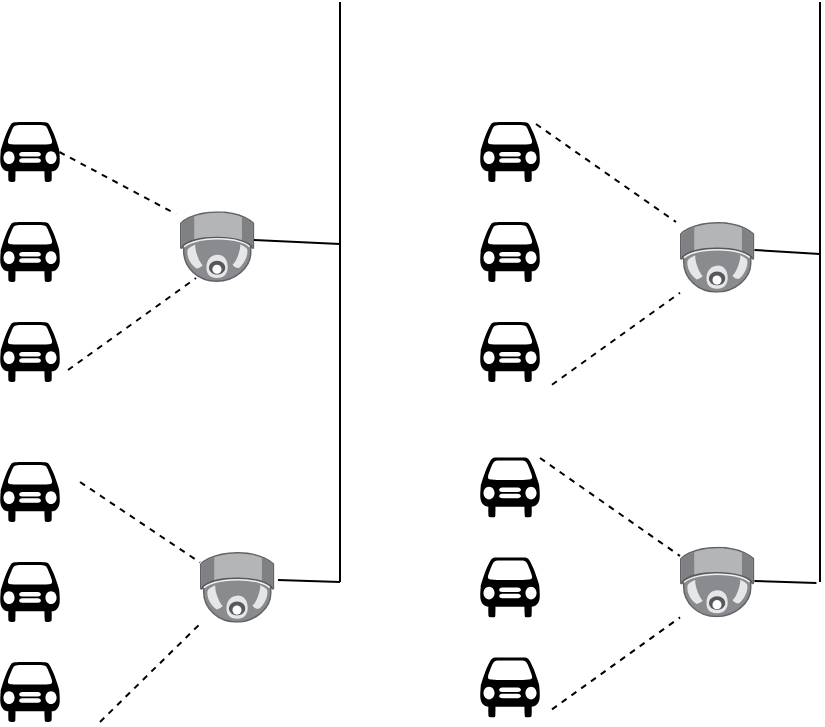 <mxfile version="12.4.7" type="github">
  <diagram id="KwFTp9fFm2Xt5mEWfxE7" name="Page-1">
    <mxGraphModel dx="1186" dy="686" grid="1" gridSize="10" guides="1" tooltips="1" connect="1" arrows="1" fold="1" page="1" pageScale="1" pageWidth="827" pageHeight="1169" math="0" shadow="0">
      <root>
        <mxCell id="0"/>
        <mxCell id="1" parent="0"/>
        <mxCell id="paRlOG0CRKlZnRFR_CuY-1" value="" style="shape=mxgraph.signs.transportation.car_1;html=1;fillColor=#000000;strokeColor=none;verticalLabelPosition=bottom;verticalAlign=top;align=center;" vertex="1" parent="1">
          <mxGeometry x="110" y="560" width="30" height="30" as="geometry"/>
        </mxCell>
        <mxCell id="paRlOG0CRKlZnRFR_CuY-2" value="" style="shape=mxgraph.signs.transportation.car_1;html=1;fillColor=#000000;strokeColor=none;verticalLabelPosition=bottom;verticalAlign=top;align=center;" vertex="1" parent="1">
          <mxGeometry x="110" y="510" width="30" height="30" as="geometry"/>
        </mxCell>
        <mxCell id="paRlOG0CRKlZnRFR_CuY-3" value="" style="shape=mxgraph.signs.transportation.car_1;html=1;fillColor=#000000;strokeColor=none;verticalLabelPosition=bottom;verticalAlign=top;align=center;" vertex="1" parent="1">
          <mxGeometry x="110" y="460" width="30" height="30" as="geometry"/>
        </mxCell>
        <mxCell id="paRlOG0CRKlZnRFR_CuY-5" value="" style="points=[];aspect=fixed;html=1;align=center;shadow=0;dashed=0;image;image=img/lib/allied_telesis/security/Surveillance_Camera_Ceiling.svg;" vertex="1" parent="1">
          <mxGeometry x="210" y="505" width="37.2" height="35.4" as="geometry"/>
        </mxCell>
        <mxCell id="paRlOG0CRKlZnRFR_CuY-6" value="" style="shape=mxgraph.signs.transportation.car_1;html=1;fillColor=#000000;strokeColor=none;verticalLabelPosition=bottom;verticalAlign=top;align=center;" vertex="1" parent="1">
          <mxGeometry x="110" y="390" width="30" height="30" as="geometry"/>
        </mxCell>
        <mxCell id="paRlOG0CRKlZnRFR_CuY-7" value="" style="shape=mxgraph.signs.transportation.car_1;html=1;fillColor=#000000;strokeColor=none;verticalLabelPosition=bottom;verticalAlign=top;align=center;" vertex="1" parent="1">
          <mxGeometry x="110" y="340" width="30" height="30" as="geometry"/>
        </mxCell>
        <mxCell id="paRlOG0CRKlZnRFR_CuY-8" value="" style="shape=mxgraph.signs.transportation.car_1;html=1;fillColor=#000000;strokeColor=none;verticalLabelPosition=bottom;verticalAlign=top;align=center;" vertex="1" parent="1">
          <mxGeometry x="110" y="290" width="30" height="30" as="geometry"/>
        </mxCell>
        <mxCell id="paRlOG0CRKlZnRFR_CuY-9" value="" style="shape=mxgraph.signs.transportation.car_1;html=1;fillColor=#000000;strokeColor=none;verticalLabelPosition=bottom;verticalAlign=top;align=center;" vertex="1" parent="1">
          <mxGeometry x="350" y="557.7" width="30" height="30" as="geometry"/>
        </mxCell>
        <mxCell id="paRlOG0CRKlZnRFR_CuY-10" value="" style="shape=mxgraph.signs.transportation.car_1;html=1;fillColor=#000000;strokeColor=none;verticalLabelPosition=bottom;verticalAlign=top;align=center;" vertex="1" parent="1">
          <mxGeometry x="350" y="507.7" width="30" height="30" as="geometry"/>
        </mxCell>
        <mxCell id="paRlOG0CRKlZnRFR_CuY-11" value="" style="shape=mxgraph.signs.transportation.car_1;html=1;fillColor=#000000;strokeColor=none;verticalLabelPosition=bottom;verticalAlign=top;align=center;" vertex="1" parent="1">
          <mxGeometry x="350" y="457.7" width="30" height="30" as="geometry"/>
        </mxCell>
        <mxCell id="paRlOG0CRKlZnRFR_CuY-12" value="" style="shape=mxgraph.signs.transportation.car_1;html=1;fillColor=#000000;strokeColor=none;verticalLabelPosition=bottom;verticalAlign=top;align=center;" vertex="1" parent="1">
          <mxGeometry x="350" y="390" width="30" height="30" as="geometry"/>
        </mxCell>
        <mxCell id="paRlOG0CRKlZnRFR_CuY-13" value="" style="shape=mxgraph.signs.transportation.car_1;html=1;fillColor=#000000;strokeColor=none;verticalLabelPosition=bottom;verticalAlign=top;align=center;" vertex="1" parent="1">
          <mxGeometry x="350" y="340" width="30" height="30" as="geometry"/>
        </mxCell>
        <mxCell id="paRlOG0CRKlZnRFR_CuY-14" value="" style="shape=mxgraph.signs.transportation.car_1;html=1;fillColor=#000000;strokeColor=none;verticalLabelPosition=bottom;verticalAlign=top;align=center;" vertex="1" parent="1">
          <mxGeometry x="350" y="290" width="30" height="30" as="geometry"/>
        </mxCell>
        <mxCell id="paRlOG0CRKlZnRFR_CuY-15" value="" style="points=[];aspect=fixed;html=1;align=center;shadow=0;dashed=0;image;image=img/lib/allied_telesis/security/Surveillance_Camera_Ceiling.svg;" vertex="1" parent="1">
          <mxGeometry x="200" y="334.6" width="37.2" height="35.4" as="geometry"/>
        </mxCell>
        <mxCell id="paRlOG0CRKlZnRFR_CuY-16" value="" style="points=[];aspect=fixed;html=1;align=center;shadow=0;dashed=0;image;image=img/lib/allied_telesis/security/Surveillance_Camera_Ceiling.svg;" vertex="1" parent="1">
          <mxGeometry x="450" y="340" width="37.2" height="35.4" as="geometry"/>
        </mxCell>
        <mxCell id="paRlOG0CRKlZnRFR_CuY-17" value="" style="points=[];aspect=fixed;html=1;align=center;shadow=0;dashed=0;image;image=img/lib/allied_telesis/security/Surveillance_Camera_Ceiling.svg;" vertex="1" parent="1">
          <mxGeometry x="450" y="502.3" width="37.2" height="35.4" as="geometry"/>
        </mxCell>
        <mxCell id="paRlOG0CRKlZnRFR_CuY-20" value="" style="endArrow=none;dashed=1;html=1;" edge="1" parent="1" target="paRlOG0CRKlZnRFR_CuY-5">
          <mxGeometry width="50" height="50" relative="1" as="geometry">
            <mxPoint x="160" y="590" as="sourcePoint"/>
            <mxPoint x="230" y="530" as="targetPoint"/>
          </mxGeometry>
        </mxCell>
        <mxCell id="paRlOG0CRKlZnRFR_CuY-22" value="" style="endArrow=none;dashed=1;html=1;" edge="1" parent="1" target="paRlOG0CRKlZnRFR_CuY-5">
          <mxGeometry width="50" height="50" relative="1" as="geometry">
            <mxPoint x="150" y="470" as="sourcePoint"/>
            <mxPoint x="230" y="550" as="targetPoint"/>
          </mxGeometry>
        </mxCell>
        <mxCell id="paRlOG0CRKlZnRFR_CuY-23" value="" style="endArrow=none;dashed=1;html=1;entryX=0.215;entryY=0.944;entryDx=0;entryDy=0;entryPerimeter=0;exitX=1.133;exitY=0.8;exitDx=0;exitDy=0;exitPerimeter=0;" edge="1" parent="1" source="paRlOG0CRKlZnRFR_CuY-6" target="paRlOG0CRKlZnRFR_CuY-15">
          <mxGeometry width="50" height="50" relative="1" as="geometry">
            <mxPoint x="170" y="600" as="sourcePoint"/>
            <mxPoint x="220.558" y="550.4" as="targetPoint"/>
          </mxGeometry>
        </mxCell>
        <mxCell id="paRlOG0CRKlZnRFR_CuY-24" value="" style="endArrow=none;dashed=1;html=1;exitX=0.99;exitY=0.5;exitDx=0;exitDy=0;exitPerimeter=0;entryX=-0.054;entryY=0.04;entryDx=0;entryDy=0;entryPerimeter=0;" edge="1" parent="1" source="paRlOG0CRKlZnRFR_CuY-8" target="paRlOG0CRKlZnRFR_CuY-15">
          <mxGeometry width="50" height="50" relative="1" as="geometry">
            <mxPoint x="160" y="480" as="sourcePoint"/>
            <mxPoint x="220" y="520.229" as="targetPoint"/>
          </mxGeometry>
        </mxCell>
        <mxCell id="paRlOG0CRKlZnRFR_CuY-25" value="" style="endArrow=none;dashed=1;html=1;entryX=0.215;entryY=0.944;entryDx=0;entryDy=0;entryPerimeter=0;exitX=1.133;exitY=0.8;exitDx=0;exitDy=0;exitPerimeter=0;" edge="1" parent="1">
          <mxGeometry width="50" height="50" relative="1" as="geometry">
            <mxPoint x="385.99" y="421.38" as="sourcePoint"/>
            <mxPoint x="449.998" y="375.398" as="targetPoint"/>
          </mxGeometry>
        </mxCell>
        <mxCell id="paRlOG0CRKlZnRFR_CuY-26" value="" style="endArrow=none;dashed=1;html=1;" edge="1" parent="1" target="paRlOG0CRKlZnRFR_CuY-17">
          <mxGeometry width="50" height="50" relative="1" as="geometry">
            <mxPoint x="380" y="458" as="sourcePoint"/>
            <mxPoint x="277.998" y="388.018" as="targetPoint"/>
          </mxGeometry>
        </mxCell>
        <mxCell id="paRlOG0CRKlZnRFR_CuY-27" value="" style="endArrow=none;dashed=1;html=1;entryX=0.215;entryY=0.944;entryDx=0;entryDy=0;entryPerimeter=0;exitX=1.133;exitY=0.8;exitDx=0;exitDy=0;exitPerimeter=0;" edge="1" parent="1">
          <mxGeometry width="50" height="50" relative="1" as="geometry">
            <mxPoint x="385.99" y="583.68" as="sourcePoint"/>
            <mxPoint x="449.998" y="537.698" as="targetPoint"/>
          </mxGeometry>
        </mxCell>
        <mxCell id="paRlOG0CRKlZnRFR_CuY-28" value="" style="endArrow=none;dashed=1;html=1;" edge="1" parent="1">
          <mxGeometry width="50" height="50" relative="1" as="geometry">
            <mxPoint x="378" y="291.02" as="sourcePoint"/>
            <mxPoint x="448" y="340.004" as="targetPoint"/>
          </mxGeometry>
        </mxCell>
        <mxCell id="paRlOG0CRKlZnRFR_CuY-29" value="" style="endArrow=none;html=1;" edge="1" parent="1">
          <mxGeometry width="50" height="50" relative="1" as="geometry">
            <mxPoint x="280" y="520" as="sourcePoint"/>
            <mxPoint x="280" y="230" as="targetPoint"/>
          </mxGeometry>
        </mxCell>
        <mxCell id="paRlOG0CRKlZnRFR_CuY-30" value="" style="endArrow=none;html=1;exitX=1.048;exitY=0.395;exitDx=0;exitDy=0;exitPerimeter=0;" edge="1" parent="1" source="paRlOG0CRKlZnRFR_CuY-5">
          <mxGeometry width="50" height="50" relative="1" as="geometry">
            <mxPoint x="110" y="660" as="sourcePoint"/>
            <mxPoint x="280" y="520" as="targetPoint"/>
          </mxGeometry>
        </mxCell>
        <mxCell id="paRlOG0CRKlZnRFR_CuY-31" value="" style="endArrow=none;html=1;exitX=0.995;exitY=0.407;exitDx=0;exitDy=0;exitPerimeter=0;" edge="1" parent="1" source="paRlOG0CRKlZnRFR_CuY-15">
          <mxGeometry width="50" height="50" relative="1" as="geometry">
            <mxPoint x="247.196" y="350.003" as="sourcePoint"/>
            <mxPoint x="280" y="351" as="targetPoint"/>
          </mxGeometry>
        </mxCell>
        <mxCell id="paRlOG0CRKlZnRFR_CuY-32" value="" style="endArrow=none;html=1;" edge="1" parent="1">
          <mxGeometry width="50" height="50" relative="1" as="geometry">
            <mxPoint x="520" y="520" as="sourcePoint"/>
            <mxPoint x="520" y="230" as="targetPoint"/>
          </mxGeometry>
        </mxCell>
        <mxCell id="paRlOG0CRKlZnRFR_CuY-33" value="" style="endArrow=none;html=1;exitX=0.995;exitY=0.407;exitDx=0;exitDy=0;exitPerimeter=0;" edge="1" parent="1">
          <mxGeometry width="50" height="50" relative="1" as="geometry">
            <mxPoint x="487.204" y="354.008" as="sourcePoint"/>
            <mxPoint x="520" y="356" as="targetPoint"/>
          </mxGeometry>
        </mxCell>
        <mxCell id="paRlOG0CRKlZnRFR_CuY-34" value="" style="endArrow=none;html=1;exitX=1.048;exitY=0.395;exitDx=0;exitDy=0;exitPerimeter=0;" edge="1" parent="1">
          <mxGeometry width="50" height="50" relative="1" as="geometry">
            <mxPoint x="487.196" y="519.493" as="sourcePoint"/>
            <mxPoint x="518.21" y="520.51" as="targetPoint"/>
          </mxGeometry>
        </mxCell>
      </root>
    </mxGraphModel>
  </diagram>
</mxfile>
